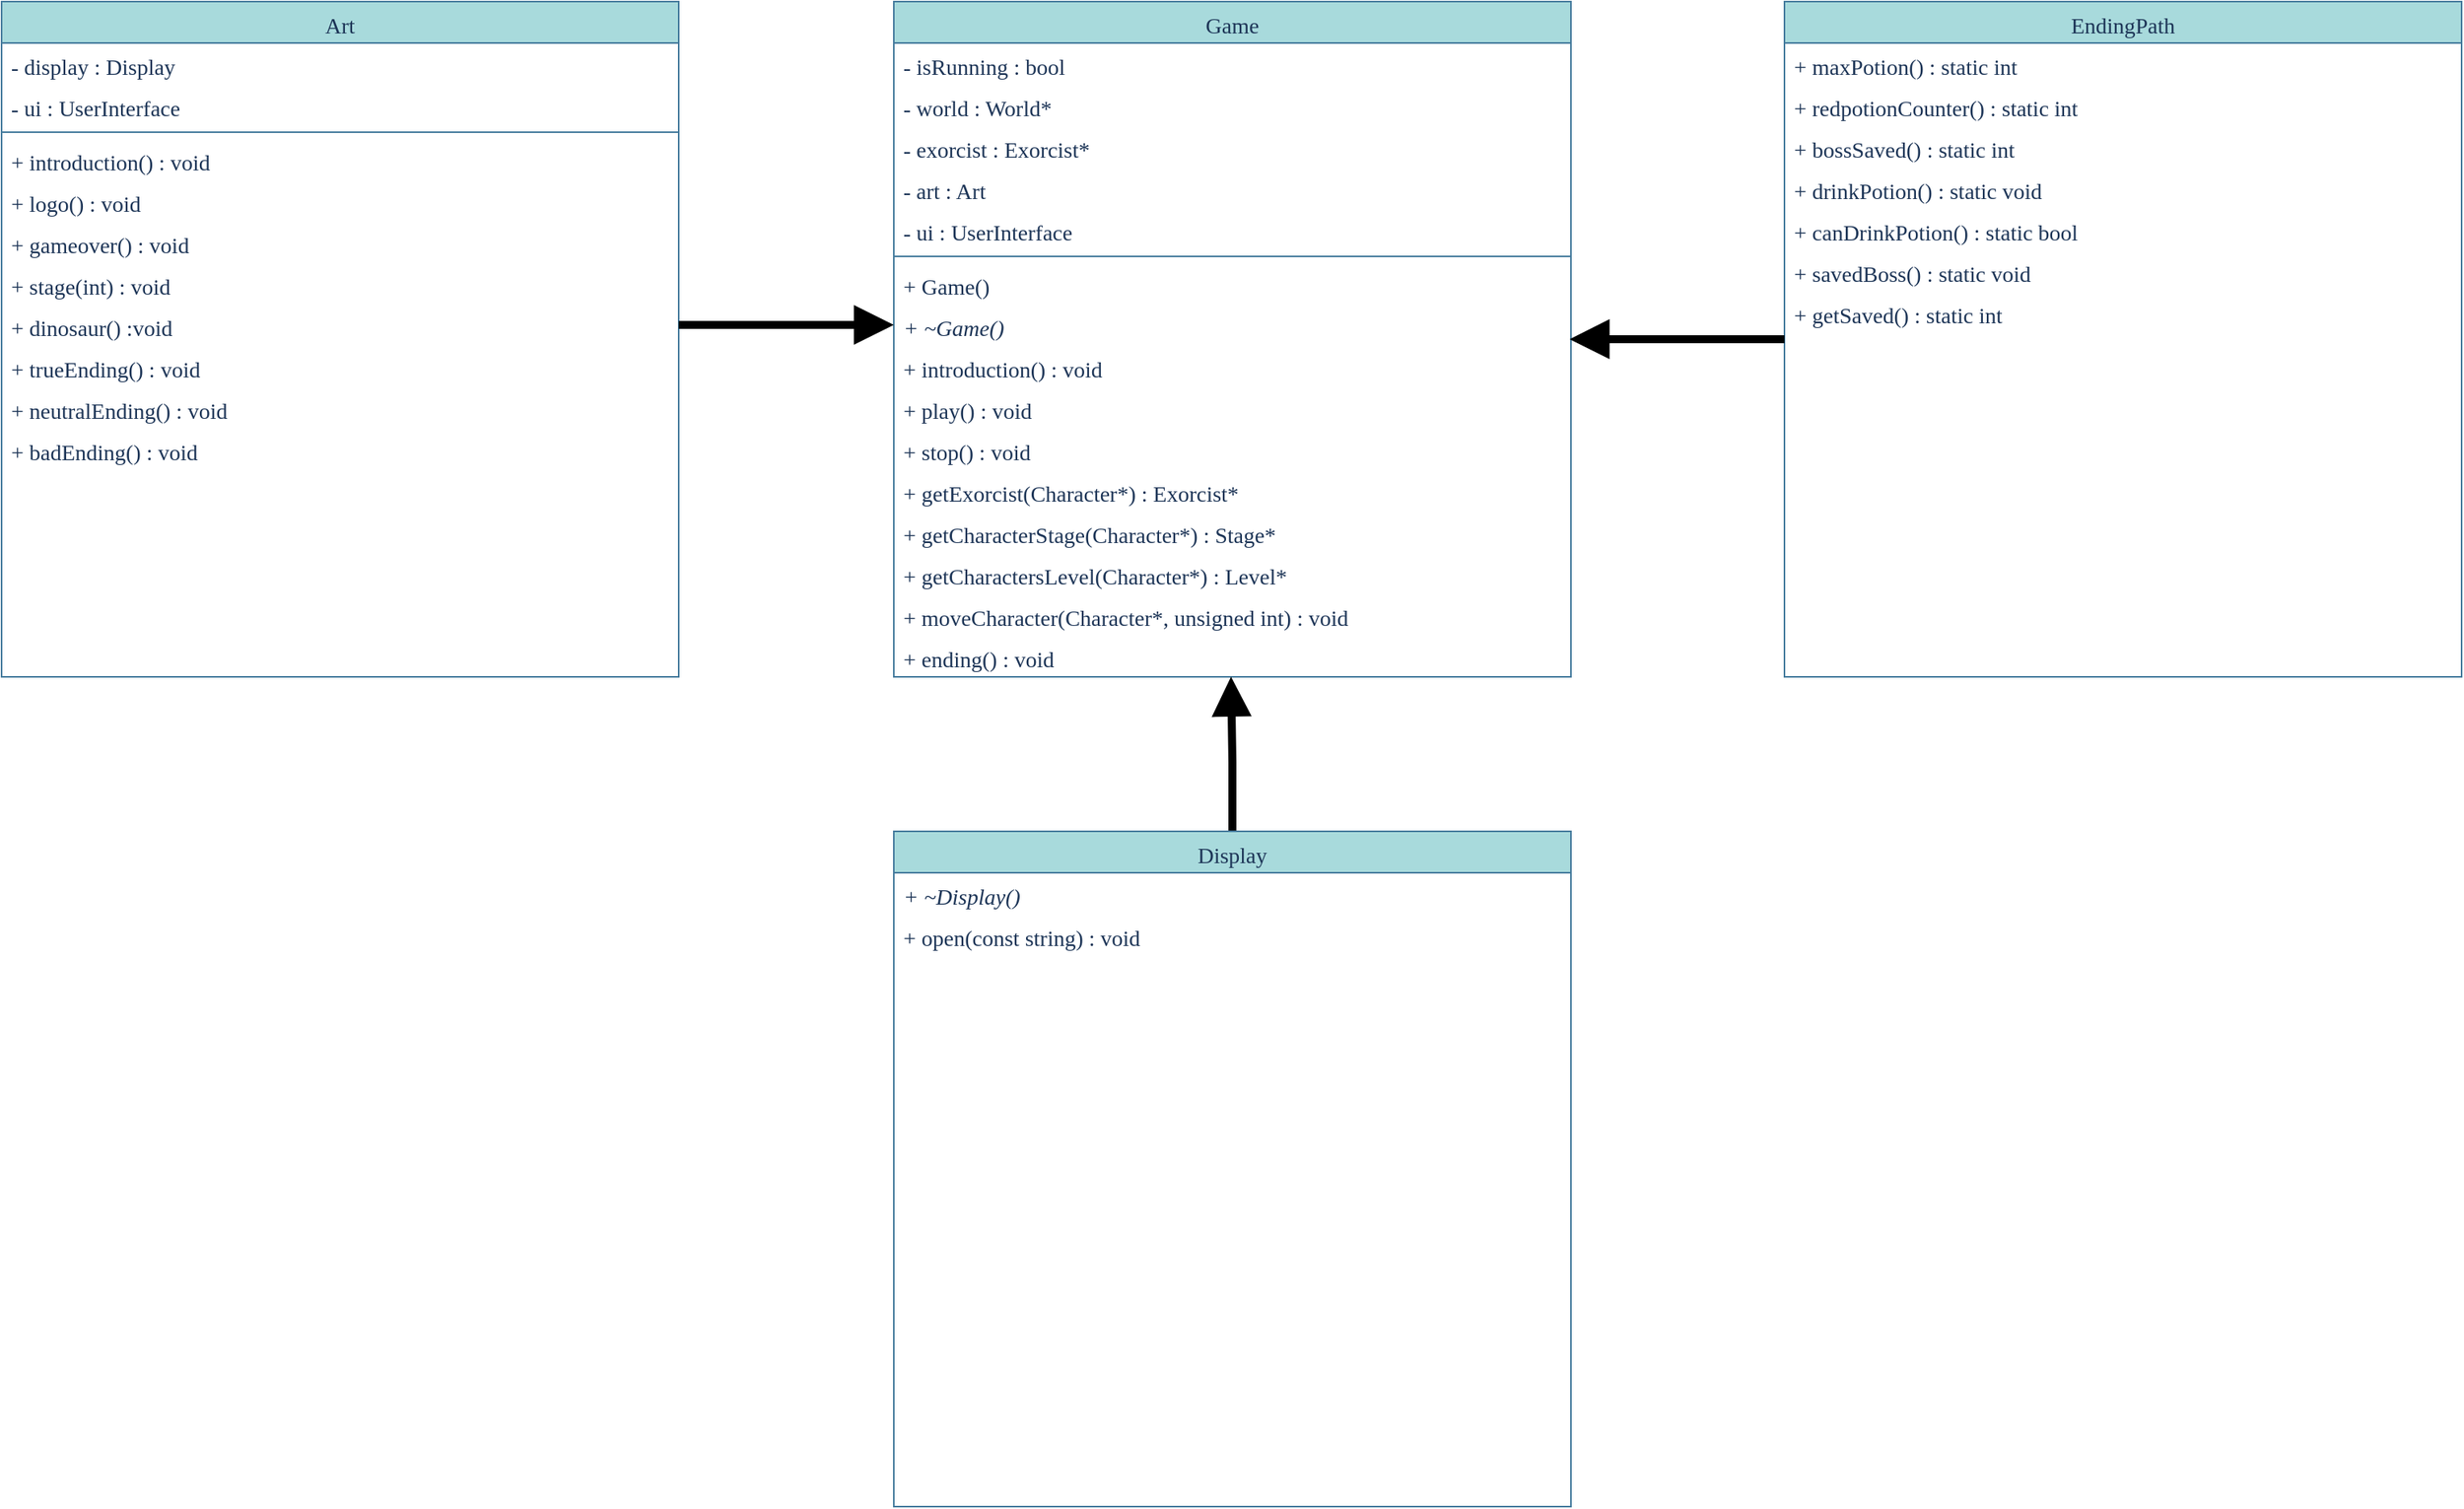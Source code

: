 <mxfile version="15.8.7" type="device"><diagram id="C5RBs43oDa-KdzZeNtuy" name="Page-1"><mxGraphModel dx="1502" dy="1265" grid="0" gridSize="10" guides="1" tooltips="1" connect="1" arrows="1" fold="1" page="0" pageScale="1" pageWidth="827" pageHeight="1169" background="none" math="0" shadow="0"><root><mxCell id="WIyWlLk6GJQsqaUBKTNV-0"/><mxCell id="WIyWlLk6GJQsqaUBKTNV-1" parent="WIyWlLk6GJQsqaUBKTNV-0"/><mxCell id="YDUJBOqGcDUM5naWig3k-31" value="Game" style="swimlane;fontStyle=0;align=center;verticalAlign=top;childLayout=stackLayout;horizontal=1;startSize=26;horizontalStack=0;resizeParent=1;resizeLast=0;collapsible=1;marginBottom=0;rounded=0;shadow=0;strokeWidth=1;fontSize=14;fontFamily=Fira Code;fillColor=#A8DADC;strokeColor=#457B9D;fontColor=#1D3557;" parent="WIyWlLk6GJQsqaUBKTNV-1" vertex="1"><mxGeometry x="209" y="-363" width="425" height="424" as="geometry"><mxRectangle x="230" y="140" width="160" height="26" as="alternateBounds"/></mxGeometry></mxCell><mxCell id="YDUJBOqGcDUM5naWig3k-32" value="- isRunning : bool" style="text;align=left;verticalAlign=top;spacingLeft=4;spacingRight=4;overflow=hidden;rotatable=0;points=[[0,0.5],[1,0.5]];portConstraint=eastwest;fontSize=14;fontFamily=Fira Code;fontColor=#1D3557;" parent="YDUJBOqGcDUM5naWig3k-31" vertex="1"><mxGeometry y="26" width="425" height="26" as="geometry"/></mxCell><mxCell id="4WdeJ9UwCQDZwJex37eu-0" value="- world : World*" style="text;align=left;verticalAlign=top;spacingLeft=4;spacingRight=4;overflow=hidden;rotatable=0;points=[[0,0.5],[1,0.5]];portConstraint=eastwest;fontSize=14;fontFamily=Fira Code;fontColor=#1D3557;" parent="YDUJBOqGcDUM5naWig3k-31" vertex="1"><mxGeometry y="52" width="425" height="26" as="geometry"/></mxCell><mxCell id="4WdeJ9UwCQDZwJex37eu-1" value="- exorcist : Exorcist*" style="text;align=left;verticalAlign=top;spacingLeft=4;spacingRight=4;overflow=hidden;rotatable=0;points=[[0,0.5],[1,0.5]];portConstraint=eastwest;fontSize=14;fontFamily=Fira Code;fontColor=#1D3557;" parent="YDUJBOqGcDUM5naWig3k-31" vertex="1"><mxGeometry y="78" width="425" height="26" as="geometry"/></mxCell><mxCell id="VCsO0qP4LMx5tW7P1CTV-0" value="- art : Art" style="text;align=left;verticalAlign=top;spacingLeft=4;spacingRight=4;overflow=hidden;rotatable=0;points=[[0,0.5],[1,0.5]];portConstraint=eastwest;fontSize=14;fontFamily=Fira Code;fontColor=#1D3557;" vertex="1" parent="YDUJBOqGcDUM5naWig3k-31"><mxGeometry y="104" width="425" height="26" as="geometry"/></mxCell><mxCell id="4WdeJ9UwCQDZwJex37eu-2" value="- ui : UserInterface" style="text;align=left;verticalAlign=top;spacingLeft=4;spacingRight=4;overflow=hidden;rotatable=0;points=[[0,0.5],[1,0.5]];portConstraint=eastwest;fontSize=14;fontFamily=Fira Code;fontColor=#1D3557;" parent="YDUJBOqGcDUM5naWig3k-31" vertex="1"><mxGeometry y="130" width="425" height="26" as="geometry"/></mxCell><mxCell id="YDUJBOqGcDUM5naWig3k-33" value="" style="line;html=1;strokeWidth=1;align=left;verticalAlign=middle;spacingTop=-1;spacingLeft=3;spacingRight=3;rotatable=0;labelPosition=right;points=[];portConstraint=eastwest;fontSize=14;fontFamily=Fira Code;labelBackgroundColor=#F1FAEE;fillColor=#A8DADC;strokeColor=#457B9D;fontColor=#1D3557;" parent="YDUJBOqGcDUM5naWig3k-31" vertex="1"><mxGeometry y="156" width="425" height="8" as="geometry"/></mxCell><mxCell id="YDUJBOqGcDUM5naWig3k-34" value="+ Game()" style="text;align=left;verticalAlign=top;spacingLeft=4;spacingRight=4;overflow=hidden;rotatable=0;points=[[0,0.5],[1,0.5]];portConstraint=eastwest;fontSize=14;fontFamily=Fira Code;fontColor=#1D3557;" parent="YDUJBOqGcDUM5naWig3k-31" vertex="1"><mxGeometry y="164" width="425" height="26" as="geometry"/></mxCell><mxCell id="YDUJBOqGcDUM5naWig3k-35" value="+ ~Game()" style="text;align=left;verticalAlign=top;spacingLeft=4;spacingRight=4;overflow=hidden;rotatable=0;points=[[0,0.5],[1,0.5]];portConstraint=eastwest;fontSize=14;fontFamily=Fira Code;fontColor=#1D3557;fontStyle=2" parent="YDUJBOqGcDUM5naWig3k-31" vertex="1"><mxGeometry y="190" width="425" height="26" as="geometry"/></mxCell><mxCell id="VCsO0qP4LMx5tW7P1CTV-2" value="+ introduction() : void" style="text;align=left;verticalAlign=top;spacingLeft=4;spacingRight=4;overflow=hidden;rotatable=0;points=[[0,0.5],[1,0.5]];portConstraint=eastwest;fontSize=14;fontFamily=Fira Code;fontColor=#1D3557;" vertex="1" parent="YDUJBOqGcDUM5naWig3k-31"><mxGeometry y="216" width="425" height="26" as="geometry"/></mxCell><mxCell id="YDUJBOqGcDUM5naWig3k-37" value="+ play() : void" style="text;align=left;verticalAlign=top;spacingLeft=4;spacingRight=4;overflow=hidden;rotatable=0;points=[[0,0.5],[1,0.5]];portConstraint=eastwest;fontSize=14;fontFamily=Fira Code;fontColor=#1D3557;" parent="YDUJBOqGcDUM5naWig3k-31" vertex="1"><mxGeometry y="242" width="425" height="26" as="geometry"/></mxCell><mxCell id="YDUJBOqGcDUM5naWig3k-36" value="+ stop() : void" style="text;align=left;verticalAlign=top;spacingLeft=4;spacingRight=4;overflow=hidden;rotatable=0;points=[[0,0.5],[1,0.5]];portConstraint=eastwest;fontSize=14;fontFamily=Fira Code;fontColor=#1D3557;" parent="YDUJBOqGcDUM5naWig3k-31" vertex="1"><mxGeometry y="268" width="425" height="26" as="geometry"/></mxCell><mxCell id="5O7IHJ_m9EopdnbvnWSH-0" value="+ getExorcist(Character*) : Exorcist*" style="text;align=left;verticalAlign=top;spacingLeft=4;spacingRight=4;overflow=hidden;rotatable=0;points=[[0,0.5],[1,0.5]];portConstraint=eastwest;fontSize=14;fontFamily=Fira Code;fontColor=#1D3557;" parent="YDUJBOqGcDUM5naWig3k-31" vertex="1"><mxGeometry y="294" width="425" height="26" as="geometry"/></mxCell><mxCell id="4WdeJ9UwCQDZwJex37eu-5" value="+ getCharacterStage(Character*) : Stage*" style="text;align=left;verticalAlign=top;spacingLeft=4;spacingRight=4;overflow=hidden;rotatable=0;points=[[0,0.5],[1,0.5]];portConstraint=eastwest;fontSize=14;fontFamily=Fira Code;fontColor=#1D3557;" parent="YDUJBOqGcDUM5naWig3k-31" vertex="1"><mxGeometry y="320" width="425" height="26" as="geometry"/></mxCell><mxCell id="4WdeJ9UwCQDZwJex37eu-4" value="+ getCharactersLevel(Character*) : Level*" style="text;align=left;verticalAlign=top;spacingLeft=4;spacingRight=4;overflow=hidden;rotatable=0;points=[[0,0.5],[1,0.5]];portConstraint=eastwest;fontSize=14;fontFamily=Fira Code;fontColor=#1D3557;" parent="YDUJBOqGcDUM5naWig3k-31" vertex="1"><mxGeometry y="346" width="425" height="26" as="geometry"/></mxCell><mxCell id="5O7IHJ_m9EopdnbvnWSH-1" value="+ moveCharacter(Character*, unsigned int) : void" style="text;align=left;verticalAlign=top;spacingLeft=4;spacingRight=4;overflow=hidden;rotatable=0;points=[[0,0.5],[1,0.5]];portConstraint=eastwest;fontSize=14;fontFamily=Fira Code;fontColor=#1D3557;" parent="YDUJBOqGcDUM5naWig3k-31" vertex="1"><mxGeometry y="372" width="425" height="26" as="geometry"/></mxCell><mxCell id="VCsO0qP4LMx5tW7P1CTV-1" value="+ ending() : void" style="text;align=left;verticalAlign=top;spacingLeft=4;spacingRight=4;overflow=hidden;rotatable=0;points=[[0,0.5],[1,0.5]];portConstraint=eastwest;fontSize=14;fontFamily=Fira Code;fontColor=#1D3557;" vertex="1" parent="YDUJBOqGcDUM5naWig3k-31"><mxGeometry y="398" width="425" height="26" as="geometry"/></mxCell><mxCell id="VCsO0qP4LMx5tW7P1CTV-3" value="Art" style="swimlane;fontStyle=0;align=center;verticalAlign=top;childLayout=stackLayout;horizontal=1;startSize=26;horizontalStack=0;resizeParent=1;resizeLast=0;collapsible=1;marginBottom=0;rounded=0;shadow=0;strokeWidth=1;fontSize=14;fontFamily=Fira Code;fillColor=#A8DADC;strokeColor=#457B9D;fontColor=#1D3557;" vertex="1" parent="WIyWlLk6GJQsqaUBKTNV-1"><mxGeometry x="-351" y="-363" width="425" height="424" as="geometry"><mxRectangle x="230" y="140" width="160" height="26" as="alternateBounds"/></mxGeometry></mxCell><mxCell id="VCsO0qP4LMx5tW7P1CTV-6" value="- display : Display" style="text;align=left;verticalAlign=top;spacingLeft=4;spacingRight=4;overflow=hidden;rotatable=0;points=[[0,0.5],[1,0.5]];portConstraint=eastwest;fontSize=14;fontFamily=Fira Code;fontColor=#1D3557;" vertex="1" parent="VCsO0qP4LMx5tW7P1CTV-3"><mxGeometry y="26" width="425" height="26" as="geometry"/></mxCell><mxCell id="VCsO0qP4LMx5tW7P1CTV-8" value="- ui : UserInterface" style="text;align=left;verticalAlign=top;spacingLeft=4;spacingRight=4;overflow=hidden;rotatable=0;points=[[0,0.5],[1,0.5]];portConstraint=eastwest;fontSize=14;fontFamily=Fira Code;fontColor=#1D3557;" vertex="1" parent="VCsO0qP4LMx5tW7P1CTV-3"><mxGeometry y="52" width="425" height="26" as="geometry"/></mxCell><mxCell id="VCsO0qP4LMx5tW7P1CTV-9" value="" style="line;html=1;strokeWidth=1;align=left;verticalAlign=middle;spacingTop=-1;spacingLeft=3;spacingRight=3;rotatable=0;labelPosition=right;points=[];portConstraint=eastwest;fontSize=14;fontFamily=Fira Code;labelBackgroundColor=#F1FAEE;fillColor=#A8DADC;strokeColor=#457B9D;fontColor=#1D3557;" vertex="1" parent="VCsO0qP4LMx5tW7P1CTV-3"><mxGeometry y="78" width="425" height="8" as="geometry"/></mxCell><mxCell id="VCsO0qP4LMx5tW7P1CTV-12" value="+ introduction() : void" style="text;align=left;verticalAlign=top;spacingLeft=4;spacingRight=4;overflow=hidden;rotatable=0;points=[[0,0.5],[1,0.5]];portConstraint=eastwest;fontSize=14;fontFamily=Fira Code;fontColor=#1D3557;" vertex="1" parent="VCsO0qP4LMx5tW7P1CTV-3"><mxGeometry y="86" width="425" height="26" as="geometry"/></mxCell><mxCell id="VCsO0qP4LMx5tW7P1CTV-13" value="+ logo() : void" style="text;align=left;verticalAlign=top;spacingLeft=4;spacingRight=4;overflow=hidden;rotatable=0;points=[[0,0.5],[1,0.5]];portConstraint=eastwest;fontSize=14;fontFamily=Fira Code;fontColor=#1D3557;" vertex="1" parent="VCsO0qP4LMx5tW7P1CTV-3"><mxGeometry y="112" width="425" height="26" as="geometry"/></mxCell><mxCell id="VCsO0qP4LMx5tW7P1CTV-14" value="+ gameover() : void" style="text;align=left;verticalAlign=top;spacingLeft=4;spacingRight=4;overflow=hidden;rotatable=0;points=[[0,0.5],[1,0.5]];portConstraint=eastwest;fontSize=14;fontFamily=Fira Code;fontColor=#1D3557;" vertex="1" parent="VCsO0qP4LMx5tW7P1CTV-3"><mxGeometry y="138" width="425" height="26" as="geometry"/></mxCell><mxCell id="VCsO0qP4LMx5tW7P1CTV-15" value="+ stage(int) : void" style="text;align=left;verticalAlign=top;spacingLeft=4;spacingRight=4;overflow=hidden;rotatable=0;points=[[0,0.5],[1,0.5]];portConstraint=eastwest;fontSize=14;fontFamily=Fira Code;fontColor=#1D3557;" vertex="1" parent="VCsO0qP4LMx5tW7P1CTV-3"><mxGeometry y="164" width="425" height="26" as="geometry"/></mxCell><mxCell id="VCsO0qP4LMx5tW7P1CTV-16" value="+ dinosaur() :void" style="text;align=left;verticalAlign=top;spacingLeft=4;spacingRight=4;overflow=hidden;rotatable=0;points=[[0,0.5],[1,0.5]];portConstraint=eastwest;fontSize=14;fontFamily=Fira Code;fontColor=#1D3557;" vertex="1" parent="VCsO0qP4LMx5tW7P1CTV-3"><mxGeometry y="190" width="425" height="26" as="geometry"/></mxCell><mxCell id="VCsO0qP4LMx5tW7P1CTV-19" value="+ trueEnding() : void" style="text;align=left;verticalAlign=top;spacingLeft=4;spacingRight=4;overflow=hidden;rotatable=0;points=[[0,0.5],[1,0.5]];portConstraint=eastwest;fontSize=14;fontFamily=Fira Code;fontColor=#1D3557;" vertex="1" parent="VCsO0qP4LMx5tW7P1CTV-3"><mxGeometry y="216" width="425" height="26" as="geometry"/></mxCell><mxCell id="VCsO0qP4LMx5tW7P1CTV-20" value="+ neutralEnding() : void" style="text;align=left;verticalAlign=top;spacingLeft=4;spacingRight=4;overflow=hidden;rotatable=0;points=[[0,0.5],[1,0.5]];portConstraint=eastwest;fontSize=14;fontFamily=Fira Code;fontColor=#1D3557;" vertex="1" parent="VCsO0qP4LMx5tW7P1CTV-3"><mxGeometry y="242" width="425" height="26" as="geometry"/></mxCell><mxCell id="VCsO0qP4LMx5tW7P1CTV-21" value="+ badEnding() : void" style="text;align=left;verticalAlign=top;spacingLeft=4;spacingRight=4;overflow=hidden;rotatable=0;points=[[0,0.5],[1,0.5]];portConstraint=eastwest;fontSize=14;fontFamily=Fira Code;fontColor=#1D3557;" vertex="1" parent="VCsO0qP4LMx5tW7P1CTV-3"><mxGeometry y="268" width="425" height="26" as="geometry"/></mxCell><mxCell id="VCsO0qP4LMx5tW7P1CTV-22" style="edgeStyle=orthogonalEdgeStyle;rounded=0;orthogonalLoop=1;jettySize=auto;html=1;exitX=1;exitY=0.5;exitDx=0;exitDy=0;entryX=0;entryY=0.5;entryDx=0;entryDy=0;strokeWidth=5;endArrow=block;endFill=1;endSize=12;" edge="1" parent="WIyWlLk6GJQsqaUBKTNV-1" source="VCsO0qP4LMx5tW7P1CTV-16" target="YDUJBOqGcDUM5naWig3k-35"><mxGeometry relative="1" as="geometry"/></mxCell><mxCell id="VCsO0qP4LMx5tW7P1CTV-41" value="EndingPath" style="swimlane;fontStyle=0;align=center;verticalAlign=top;childLayout=stackLayout;horizontal=1;startSize=26;horizontalStack=0;resizeParent=1;resizeLast=0;collapsible=1;marginBottom=0;rounded=0;shadow=0;strokeWidth=1;fontSize=14;fontFamily=Fira Code;fillColor=#A8DADC;strokeColor=#457B9D;fontColor=#1D3557;" vertex="1" parent="WIyWlLk6GJQsqaUBKTNV-1"><mxGeometry x="768" y="-363" width="425" height="424" as="geometry"><mxRectangle x="230" y="140" width="160" height="26" as="alternateBounds"/></mxGeometry></mxCell><mxCell id="VCsO0qP4LMx5tW7P1CTV-49" value="+ maxPotion() : static int" style="text;align=left;verticalAlign=top;spacingLeft=4;spacingRight=4;overflow=hidden;rotatable=0;points=[[0,0.5],[1,0.5]];portConstraint=eastwest;fontSize=14;fontFamily=Fira Code;fontColor=#1D3557;fontStyle=0" vertex="1" parent="VCsO0qP4LMx5tW7P1CTV-41"><mxGeometry y="26" width="425" height="26" as="geometry"/></mxCell><mxCell id="VCsO0qP4LMx5tW7P1CTV-67" value="+ redpotionCounter() : static int" style="text;align=left;verticalAlign=top;spacingLeft=4;spacingRight=4;overflow=hidden;rotatable=0;points=[[0,0.5],[1,0.5]];portConstraint=eastwest;fontSize=14;fontFamily=Fira Code;fontColor=#1D3557;fontStyle=0" vertex="1" parent="VCsO0qP4LMx5tW7P1CTV-41"><mxGeometry y="52" width="425" height="26" as="geometry"/></mxCell><mxCell id="VCsO0qP4LMx5tW7P1CTV-68" value="+ bossSaved() : static int" style="text;align=left;verticalAlign=top;spacingLeft=4;spacingRight=4;overflow=hidden;rotatable=0;points=[[0,0.5],[1,0.5]];portConstraint=eastwest;fontSize=14;fontFamily=Fira Code;fontColor=#1D3557;fontStyle=0" vertex="1" parent="VCsO0qP4LMx5tW7P1CTV-41"><mxGeometry y="78" width="425" height="26" as="geometry"/></mxCell><mxCell id="VCsO0qP4LMx5tW7P1CTV-69" value="+ drinkPotion() : static void" style="text;align=left;verticalAlign=top;spacingLeft=4;spacingRight=4;overflow=hidden;rotatable=0;points=[[0,0.5],[1,0.5]];portConstraint=eastwest;fontSize=14;fontFamily=Fira Code;fontColor=#1D3557;fontStyle=0" vertex="1" parent="VCsO0qP4LMx5tW7P1CTV-41"><mxGeometry y="104" width="425" height="26" as="geometry"/></mxCell><mxCell id="VCsO0qP4LMx5tW7P1CTV-70" value="+ canDrinkPotion() : static bool" style="text;align=left;verticalAlign=top;spacingLeft=4;spacingRight=4;overflow=hidden;rotatable=0;points=[[0,0.5],[1,0.5]];portConstraint=eastwest;fontSize=14;fontFamily=Fira Code;fontColor=#1D3557;fontStyle=0" vertex="1" parent="VCsO0qP4LMx5tW7P1CTV-41"><mxGeometry y="130" width="425" height="26" as="geometry"/></mxCell><mxCell id="VCsO0qP4LMx5tW7P1CTV-71" value="+ savedBoss() : static void" style="text;align=left;verticalAlign=top;spacingLeft=4;spacingRight=4;overflow=hidden;rotatable=0;points=[[0,0.5],[1,0.5]];portConstraint=eastwest;fontSize=14;fontFamily=Fira Code;fontColor=#1D3557;fontStyle=0" vertex="1" parent="VCsO0qP4LMx5tW7P1CTV-41"><mxGeometry y="156" width="425" height="26" as="geometry"/></mxCell><mxCell id="VCsO0qP4LMx5tW7P1CTV-72" value="+ getSaved() : static int" style="text;align=left;verticalAlign=top;spacingLeft=4;spacingRight=4;overflow=hidden;rotatable=0;points=[[0,0.5],[1,0.5]];portConstraint=eastwest;fontSize=14;fontFamily=Fira Code;fontColor=#1D3557;fontStyle=0" vertex="1" parent="VCsO0qP4LMx5tW7P1CTV-41"><mxGeometry y="182" width="425" height="26" as="geometry"/></mxCell><mxCell id="VCsO0qP4LMx5tW7P1CTV-59" style="edgeStyle=orthogonalEdgeStyle;rounded=0;orthogonalLoop=1;jettySize=auto;html=1;strokeWidth=5;endArrow=block;endFill=1;entryX=0.998;entryY=0.844;entryDx=0;entryDy=0;exitX=0;exitY=0.5;exitDx=0;exitDy=0;entryPerimeter=0;endSize=12;" edge="1" parent="WIyWlLk6GJQsqaUBKTNV-1" source="VCsO0qP4LMx5tW7P1CTV-41" target="YDUJBOqGcDUM5naWig3k-35"><mxGeometry relative="1" as="geometry"><mxPoint x="740" y="-186" as="sourcePoint"/><mxPoint x="653" y="-185" as="targetPoint"/></mxGeometry></mxCell><mxCell id="VCsO0qP4LMx5tW7P1CTV-66" style="edgeStyle=orthogonalEdgeStyle;rounded=0;orthogonalLoop=1;jettySize=auto;html=1;exitX=0.5;exitY=0;exitDx=0;exitDy=0;entryX=0.498;entryY=0.997;entryDx=0;entryDy=0;entryPerimeter=0;endArrow=block;endFill=1;endSize=12;strokeWidth=5;" edge="1" parent="WIyWlLk6GJQsqaUBKTNV-1" source="VCsO0qP4LMx5tW7P1CTV-62" target="VCsO0qP4LMx5tW7P1CTV-1"><mxGeometry relative="1" as="geometry"/></mxCell><mxCell id="VCsO0qP4LMx5tW7P1CTV-62" value="Display" style="swimlane;fontStyle=0;align=center;verticalAlign=top;childLayout=stackLayout;horizontal=1;startSize=26;horizontalStack=0;resizeParent=1;resizeLast=0;collapsible=1;marginBottom=0;rounded=0;shadow=0;strokeWidth=1;fontSize=14;fontFamily=Fira Code;fillColor=#A8DADC;strokeColor=#457B9D;fontColor=#1D3557;" vertex="1" parent="WIyWlLk6GJQsqaUBKTNV-1"><mxGeometry x="209" y="158" width="425" height="424" as="geometry"><mxRectangle x="230" y="140" width="160" height="26" as="alternateBounds"/></mxGeometry></mxCell><mxCell id="VCsO0qP4LMx5tW7P1CTV-63" value="+ ~Display()" style="text;align=left;verticalAlign=top;spacingLeft=4;spacingRight=4;overflow=hidden;rotatable=0;points=[[0,0.5],[1,0.5]];portConstraint=eastwest;fontSize=14;fontFamily=Fira Code;fontColor=#1D3557;fontStyle=2" vertex="1" parent="VCsO0qP4LMx5tW7P1CTV-62"><mxGeometry y="26" width="425" height="26" as="geometry"/></mxCell><mxCell id="VCsO0qP4LMx5tW7P1CTV-64" value="+ open(const string) : void" style="text;align=left;verticalAlign=top;spacingLeft=4;spacingRight=4;overflow=hidden;rotatable=0;points=[[0,0.5],[1,0.5]];portConstraint=eastwest;fontSize=14;fontFamily=Fira Code;fontColor=#1D3557;" vertex="1" parent="VCsO0qP4LMx5tW7P1CTV-62"><mxGeometry y="52" width="425" height="26" as="geometry"/></mxCell></root></mxGraphModel></diagram></mxfile>